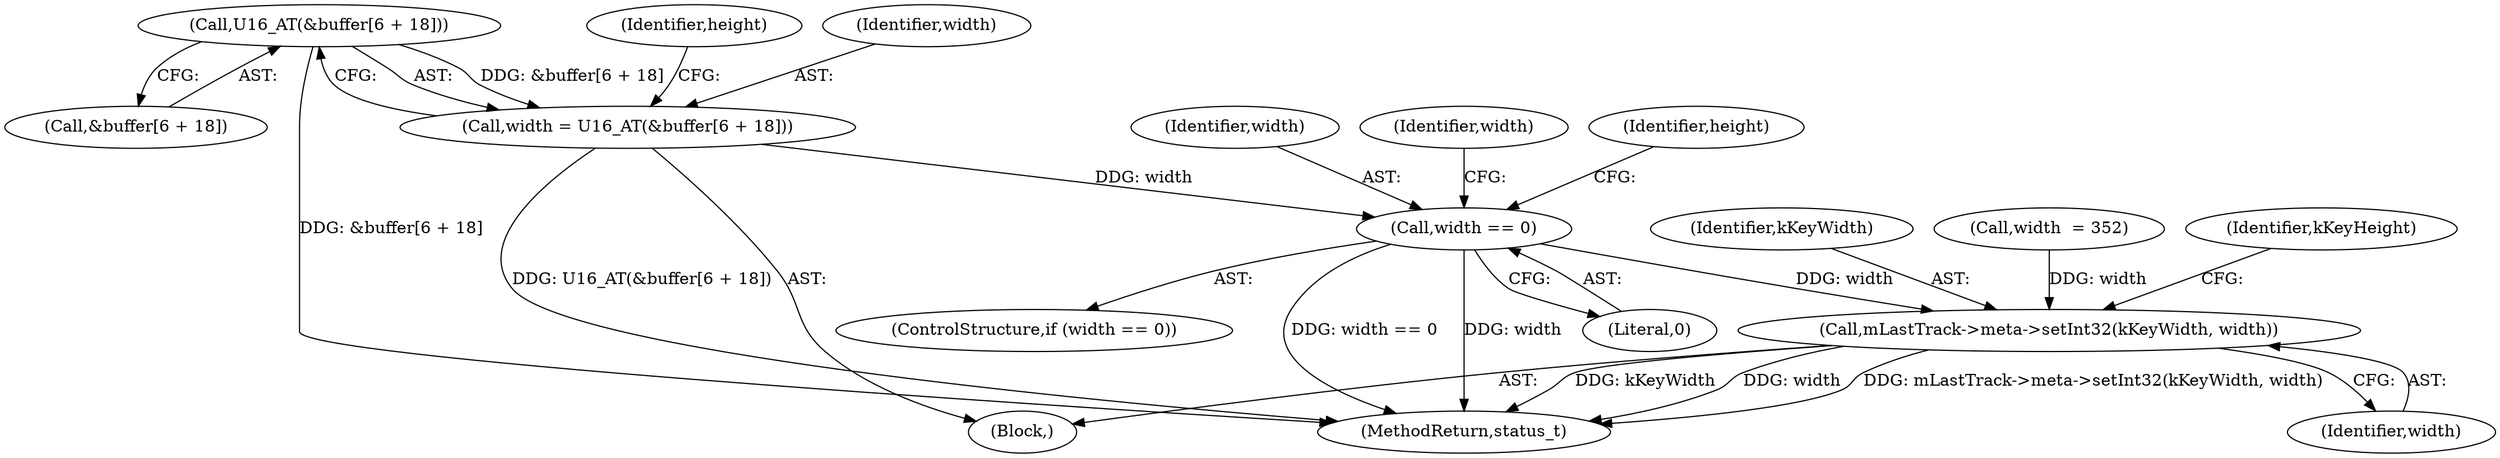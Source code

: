 digraph "0_Android_f81038006b4c59a5a148dcad887371206033c28f_2@array" {
"1001753" [label="(Call,U16_AT(&buffer[6 + 18]))"];
"1001751" [label="(Call,width = U16_AT(&buffer[6 + 18]))"];
"1001771" [label="(Call,width == 0)"];
"1001803" [label="(Call,mLastTrack->meta->setInt32(kKeyWidth, width))"];
"1001754" [label="(Call,&buffer[6 + 18])"];
"1001804" [label="(Identifier,kKeyWidth)"];
"1001770" [label="(ControlStructure,if (width == 0))"];
"1001774" [label="(Call,width  = 352)"];
"1001762" [label="(Identifier,height)"];
"1001805" [label="(Identifier,width)"];
"1001807" [label="(Identifier,kKeyHeight)"];
"1003289" [label="(MethodReturn,status_t)"];
"1001771" [label="(Call,width == 0)"];
"1001773" [label="(Literal,0)"];
"1001751" [label="(Call,width = U16_AT(&buffer[6 + 18]))"];
"1001713" [label="(Block,)"];
"1001752" [label="(Identifier,width)"];
"1001772" [label="(Identifier,width)"];
"1001775" [label="(Identifier,width)"];
"1001779" [label="(Identifier,height)"];
"1001803" [label="(Call,mLastTrack->meta->setInt32(kKeyWidth, width))"];
"1001753" [label="(Call,U16_AT(&buffer[6 + 18]))"];
"1001753" -> "1001751"  [label="AST: "];
"1001753" -> "1001754"  [label="CFG: "];
"1001754" -> "1001753"  [label="AST: "];
"1001751" -> "1001753"  [label="CFG: "];
"1001753" -> "1003289"  [label="DDG: &buffer[6 + 18]"];
"1001753" -> "1001751"  [label="DDG: &buffer[6 + 18]"];
"1001751" -> "1001713"  [label="AST: "];
"1001752" -> "1001751"  [label="AST: "];
"1001762" -> "1001751"  [label="CFG: "];
"1001751" -> "1003289"  [label="DDG: U16_AT(&buffer[6 + 18])"];
"1001751" -> "1001771"  [label="DDG: width"];
"1001771" -> "1001770"  [label="AST: "];
"1001771" -> "1001773"  [label="CFG: "];
"1001772" -> "1001771"  [label="AST: "];
"1001773" -> "1001771"  [label="AST: "];
"1001775" -> "1001771"  [label="CFG: "];
"1001779" -> "1001771"  [label="CFG: "];
"1001771" -> "1003289"  [label="DDG: width == 0"];
"1001771" -> "1003289"  [label="DDG: width"];
"1001771" -> "1001803"  [label="DDG: width"];
"1001803" -> "1001713"  [label="AST: "];
"1001803" -> "1001805"  [label="CFG: "];
"1001804" -> "1001803"  [label="AST: "];
"1001805" -> "1001803"  [label="AST: "];
"1001807" -> "1001803"  [label="CFG: "];
"1001803" -> "1003289"  [label="DDG: kKeyWidth"];
"1001803" -> "1003289"  [label="DDG: width"];
"1001803" -> "1003289"  [label="DDG: mLastTrack->meta->setInt32(kKeyWidth, width)"];
"1001774" -> "1001803"  [label="DDG: width"];
}
